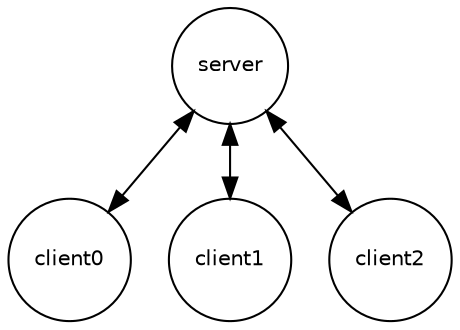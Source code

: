 // circo share/survey.dot -Tpng -o share/survey.png
digraph {
  graph [fontname = "helvetica"];
  node [fontname = "helvetica"];
  edge [fontname = "helvetica"];
  server -> client0 [dir="both"];
  server -> client1 [dir="both"];
  server -> client2 [dir="both"];
  server [fontsize=10 width=0.5 shape=circle];
  client0 [fontsize=10 width=0.5 shape=circle];
  client1 [fontsize=10 width=0.5 shape=circle];
  client2 [fontsize=10 width=0.5 shape=circle];
}
